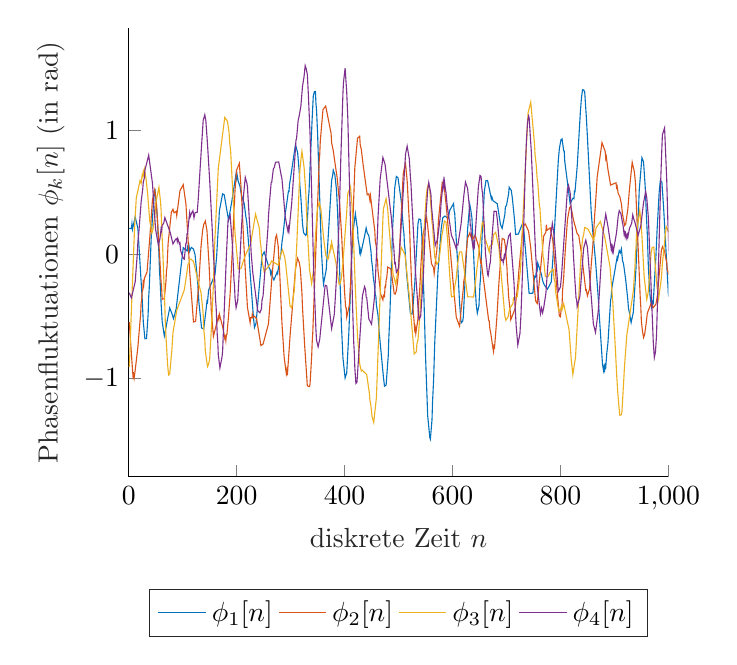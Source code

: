 % This file was created by matlab2tikz.
%
%The latest updates can be retrieved from
%  http://www.mathworks.com/matlabcentral/fileexchange/22022-matlab2tikz-matlab2tikz
%where you can also make suggestions and rate matlab2tikz.
%
\definecolor{mycolor1}{rgb}{0.0,0.447,0.741}%
\definecolor{mycolor2}{rgb}{0.85,0.325,0.098}%
\definecolor{mycolor3}{rgb}{0.929,0.694,0.125}%
\definecolor{mycolor4}{rgb}{0.494,0.184,0.556}%
\definecolor{mycolor5}{rgb}{0.466,0.674,0.188}%
%
\begin{tikzpicture}

\begin{axis}[%
xmin=0,
xmax=1000,
xlabel style={font=\color{white!15!black}},
xlabel={diskrete Zeit $n$},
ylabel style={font=\color{white!15!black}},
ylabel={$\text{Phasenfluktuationen }\phi_k[n]$ (in rad)},
axis background/.style={fill=white},
axis x line*=bottom,
axis y line*=left,
legend style={at={(0.5,-0.25)}, anchor=north, legend columns=5, legend cell align=left, align=left, draw=white!15!black}
]
\addplot [color=mycolor1]
  table[row sep=crcr]{%
1	0.209\\
5	0.207\\
6	0.246\\
7	0.202\\
12	0.302\\
17	0.209\\
25	-0.362\\
27	-0.543\\
30	-0.68\\
33	-0.678\\
36	-0.483\\
37	-0.348\\
38	-0.276\\
42	0.165\\
47	0.473\\
49	0.507\\
51	0.41\\
53	0.301\\
56	0.004\\
57	-0.129\\
58	-0.197\\
60	-0.391\\
62	-0.541\\
66	-0.658\\
68	-0.617\\
72	-0.519\\
76	-0.432\\
80	-0.476\\
83	-0.518\\
88	-0.438\\
101	0.053\\
108	0.028\\
109	0.058\\
111	0.022\\
112	0.059\\
113	0.025\\
116	0.056\\
120	0.042\\
123	-0.003\\
128	-0.235\\
130	-0.383\\
135	-0.593\\
139	-0.601\\
143	-0.458\\
145	-0.379\\
146	-0.387\\
148	-0.289\\
160	-0.16\\
163	-0.013\\
166	0.216\\
167	0.256\\
168	0.35\\
174	0.487\\
177	0.479\\
185	0.275\\
191	0.425\\
199	0.65\\
200	0.611\\
201	0.637\\
203	0.587\\
206	0.551\\
209	0.476\\
214	0.409\\
217	0.305\\
219	0.253\\
223	0.042\\
224	-0.088\\
231	-0.501\\
233	-0.59\\
236	-0.554\\
247	-0.015\\
251	0.019\\
260	-0.108\\
262	-0.123\\
263	-0.156\\
264	-0.138\\
266	-0.176\\
269	-0.207\\
275	-0.144\\
276	-0.156\\
279	-0.061\\
282	0.003\\
284	0.097\\
286	0.156\\
290	0.322\\
296	0.509\\
297	0.507\\
298	0.564\\
300	0.617\\
309	0.884\\
313	0.819\\
316	0.666\\
317	0.564\\
319	0.459\\
322	0.248\\
324	0.174\\
328	0.152\\
329	0.158\\
332	0.343\\
333	0.455\\
334	0.497\\
340	1.098\\
342	1.273\\
344	1.31\\
346	1.311\\
347	1.212\\
348	1.167\\
350	0.974\\
357	0.036\\
360	-0.187\\
361	-0.239\\
366	-0.123\\
376	0.595\\
378	0.637\\
379	0.678\\
382	0.641\\
385	0.521\\
387	0.343\\
393	-0.394\\
394	-0.552\\
397	-0.834\\
401	-0.996\\
404	-0.955\\
408	-0.625\\
413	-0.047\\
414	0.031\\
415	0.161\\
420	0.327\\
423	0.229\\
424	0.212\\
425	0.123\\
427	0.073\\
428	0.02\\
429	0.039\\
430	0.005\\
437	0.145\\
440	0.212\\
442	0.172\\
445	0.15\\
449	0.022\\
450	-0.047\\
452	-0.114\\
453	-0.178\\
455	-0.24\\
457	-0.329\\
458	-0.337\\
459	-0.408\\
462	-0.492\\
464	-0.621\\
467	-0.758\\
472	-0.989\\
474	-1.062\\
477	-1.053\\
481	-0.814\\
482	-0.679\\
484	-0.481\\
489	0.208\\
493	0.536\\
496	0.627\\
499	0.616\\
505	0.429\\
509	0.203\\
510	0.169\\
511	0.076\\
512	0.042\\
515	-0.157\\
522	-0.477\\
525	-0.481\\
527	-0.411\\
530	-0.241\\
536	0.246\\
538	0.285\\
541	0.28\\
543	0.168\\
544	0.013\\
547	-0.341\\
550	-0.814\\
554	-1.299\\
558	-1.478\\
559	-1.489\\
562	-1.334\\
563	-1.192\\
565	-1.009\\
567	-0.723\\
573	-0.146\\
579	0.203\\
582	0.295\\
586	0.308\\
592	0.289\\
595	0.355\\
602	0.409\\
603	0.348\\
604	0.337\\
609	-0.031\\
613	-0.385\\
616	-0.553\\
619	-0.538\\
620	-0.505\\
628	0.202\\
632	0.402\\
634	0.354\\
636	0.293\\
639	0.012\\
641	-0.181\\
644	-0.406\\
646	-0.474\\
649	-0.415\\
651	-0.236\\
652	-0.192\\
655	0.169\\
659	0.507\\
662	0.593\\
665	0.595\\
672	0.447\\
673	0.461\\
675	0.432\\
683	0.407\\
689	0.238\\
692	0.209\\
697	0.32\\
698	0.382\\
700	0.393\\
704	0.488\\
705	0.54\\
709	0.514\\
711	0.449\\
715	0.274\\
717	0.16\\
722	0.163\\
730	0.251\\
732	0.203\\
742	-0.315\\
749	-0.313\\
752	-0.177\\
754	-0.185\\
756	-0.111\\
757	-0.125\\
758	-0.07\\
765	-0.166\\
767	-0.212\\
770	-0.246\\
776	-0.281\\
783	-0.223\\
786	-0.036\\
791	0.359\\
796	0.752\\
798	0.851\\
801	0.923\\
803	0.929\\
806	0.835\\
807	0.832\\
808	0.75\\
818	0.408\\
823	0.451\\
825	0.447\\
826	0.508\\
827	0.505\\
831	0.703\\
837	1.15\\
839	1.262\\
841	1.326\\
843	1.324\\
845	1.306\\
848	1.105\\
850	0.946\\
857	0.344\\
860	0.18\\
865	-0.051\\
870	-0.343\\
872	-0.491\\
878	-0.888\\
880	-0.937\\
881	-0.906\\
882	-0.93\\
883	-0.893\\
884	-0.907\\
886	-0.793\\
888	-0.716\\
893	-0.367\\
894	-0.351\\
895	-0.279\\
905	-0.025\\
906	-0.04\\
909	0.03\\
911	0.012\\
913	0.044\\
915	-0.049\\
917	-0.078\\
921	-0.207\\
925	-0.372\\
926	-0.433\\
928	-0.473\\
931	-0.55\\
935	-0.468\\
940	-0.113\\
945	0.395\\
946	0.515\\
951	0.778\\
954	0.744\\
957	0.552\\
960	0.251\\
961	0.163\\
963	-0.106\\
966	-0.33\\
969	-0.433\\
970	-0.429\\
971	-0.381\\
972	-0.39\\
977	-0.012\\
979	0.184\\
983	0.502\\
985	0.59\\
988	0.583\\
991	0.39\\
995	0.082\\
1000	-0.318\\
1001	-0.342\\
};
\addlegendentry{$\phi_1[n]$}

\addplot [color=mycolor2]
  table[row sep=crcr]{%
1	-0.547\\
7	-0.928\\
8	-0.984\\
9	-0.969\\
10	-0.999\\
12	-0.934\\
17	-0.747\\
21	-0.536\\
22	-0.494\\
23	-0.392\\
24	-0.368\\
25	-0.3\\
26	-0.287\\
27	-0.206\\
28	-0.24\\
29	-0.194\\
34	-0.142\\
39	0.13\\
44	0.438\\
48	0.518\\
51	0.435\\
58	-0.063\\
60	-0.227\\
61	-0.264\\
62	-0.363\\
66	-0.355\\
69	-0.221\\
70	-0.13\\
71	-0.103\\
73	0.087\\
79	0.339\\
82	0.363\\
84	0.334\\
88	0.346\\
89	0.312\\
95	0.513\\
101	0.561\\
106	0.406\\
110	0.12\\
113	-0.138\\
120	-0.545\\
124	-0.538\\
128	-0.331\\
130	-0.224\\
134	0.063\\
137	0.194\\
139	0.241\\
142	0.268\\
145	0.191\\
149	-0.09\\
151	-0.28\\
152	-0.345\\
153	-0.455\\
157	-0.66\\
166	-0.505\\
167	-0.524\\
168	-0.482\\
175	-0.6\\
178	-0.677\\
179	-0.665\\
180	-0.696\\
181	-0.648\\
182	-0.645\\
185	-0.497\\
188	-0.314\\
193	0.12\\
195	0.362\\
196	0.414\\
197	0.515\\
200	0.679\\
205	0.733\\
208	0.549\\
210	0.393\\
213	0.104\\
220	-0.427\\
225	-0.551\\
226	-0.511\\
228	-0.512\\
229	-0.482\\
230	-0.51\\
233	-0.499\\
237	-0.519\\
245	-0.735\\
249	-0.723\\
259	-0.559\\
265	-0.205\\
272	0.132\\
274	0.155\\
277	0.067\\
278	-0.032\\
279	-0.074\\
284	-0.556\\
288	-0.826\\
292	-0.96\\
293	-0.935\\
294	-0.975\\
299	-0.657\\
302	-0.496\\
309	-0.119\\
313	-0.032\\
316	-0.065\\
318	-0.115\\
321	-0.313\\
322	-0.424\\
324	-0.577\\
326	-0.73\\
331	-1.06\\
335	-1.065\\
336	-1.046\\
339	-0.825\\
340	-0.711\\
341	-0.64\\
353	0.752\\
354	0.806\\
355	0.91\\
360	1.166\\
365	1.194\\
375	0.974\\
376	0.898\\
379	0.837\\
383	0.712\\
386	0.628\\
391	0.401\\
395	0.122\\
396	0.012\\
397	-0.044\\
400	-0.305\\
402	-0.426\\
403	-0.431\\
404	-0.506\\
409	-0.406\\
411	-0.242\\
416	0.338\\
419	0.697\\
424	0.935\\
428	0.951\\
429	0.882\\
431	0.846\\
434	0.734\\
442	0.479\\
445	0.487\\
447	0.434\\
448	0.47\\
456	0.19\\
457	0.105\\
459	0.058\\
460	-0.029\\
461	-0.046\\
462	-0.134\\
467	-0.323\\
471	-0.367\\
472	-0.33\\
474	-0.34\\
475	-0.26\\
476	-0.263\\
477	-0.207\\
478	-0.194\\
480	-0.103\\
486	-0.118\\
492	-0.317\\
494	-0.32\\
496	-0.291\\
498	-0.228\\
500	-0.144\\
501	-0.031\\
503	0.142\\
505	0.318\\
508	0.593\\
509	0.66\\
513	0.729\\
516	0.592\\
520	0.256\\
521	0.152\\
522	-0.011\\
523	-0.094\\
524	-0.221\\
525	-0.28\\
526	-0.39\\
528	-0.496\\
530	-0.609\\
531	-0.591\\
532	-0.637\\
536	-0.52\\
537	-0.406\\
539	-0.304\\
542	-0.049\\
545	0.15\\
552	0.298\\
554	0.23\\
561	-0.074\\
565	-0.108\\
566	-0.154\\
570	0.004\\
571	0.032\\
574	0.277\\
581	0.579\\
584	0.567\\
585	0.552\\
586	0.486\\
588	0.408\\
607	-0.507\\
613	-0.578\\
620	-0.277\\
621	-0.213\\
622	-0.194\\
625	-0.007\\
628	0.13\\
632	0.173\\
634	0.143\\
636	0.153\\
637	0.119\\
642	0.154\\
646	0.098\\
649	0.052\\
652	-0.06\\
653	-0.05\\
667	-0.532\\
668	-0.536\\
669	-0.591\\
671	-0.638\\
675	-0.758\\
676	-0.783\\
677	-0.737\\
678	-0.746\\
682	-0.524\\
686	-0.232\\
692	0.128\\
696	0.12\\
698	0.065\\
700	-0.055\\
701	-0.112\\
702	-0.218\\
703	-0.257\\
704	-0.34\\
707	-0.461\\
708	-0.527\\
716	-0.437\\
721	-0.241\\
723	-0.131\\
729	0.147\\
732	0.231\\
735	0.244\\
741	0.186\\
745	0.05\\
754	-0.375\\
757	-0.396\\
769	0.147\\
773	0.178\\
774	0.239\\
775	0.193\\
781	0.213\\
786	0.108\\
789	-0.048\\
791	-0.155\\
798	-0.496\\
800	-0.503\\
802	-0.414\\
803	-0.411\\
804	-0.292\\
806	-0.188\\
809	0.034\\
813	0.278\\
817	0.375\\
819	0.385\\
821	0.352\\
824	0.281\\
831	0.167\\
834	0.151\\
836	0.092\\
839	0.009\\
847	-0.291\\
848	-0.287\\
850	-0.334\\
854	-0.277\\
857	-0.09\\
860	0.07\\
864	0.349\\
867	0.539\\
868	0.62\\
877	0.899\\
883	0.828\\
884	0.77\\
885	0.787\\
888	0.684\\
893	0.558\\
903	0.576\\
904	0.539\\
905	0.549\\
907	0.491\\
910	0.465\\
913	0.406\\
915	0.324\\
919	0.232\\
921	0.244\\
925	0.368\\
928	0.529\\
933	0.741\\
937	0.664\\
939	0.577\\
948	-0.361\\
949	-0.426\\
950	-0.539\\
952	-0.617\\
954	-0.67\\
956	-0.647\\
959	-0.551\\
961	-0.475\\
968	-0.395\\
972	-0.429\\
977	-0.401\\
980	-0.324\\
982	-0.216\\
987	0.029\\
989	0.061\\
993	0.028\\
995	-0.026\\
997	-0.067\\
998	-0.124\\
1001	-0.166\\
};
\addlegendentry{$\phi_2[n]$}

\addplot [color=mycolor3]
  table[row sep=crcr]{%
1	-0.908\\
2	-0.815\\
4	-0.56\\
11	0.232\\
13	0.376\\
14	0.453\\
21	0.593\\
23	0.571\\
25	0.64\\
26	0.629\\
27	0.663\\
28	0.646\\
29	0.685\\
32	0.613\\
35	0.489\\
39	0.269\\
43	0.172\\
45	0.203\\
49	0.332\\
50	0.408\\
56	0.54\\
59	0.42\\
60	0.358\\
61	0.219\\
63	0.044\\
67	-0.429\\
68	-0.574\\
72	-0.889\\
74	-0.971\\
76	-0.962\\
80	-0.769\\
82	-0.632\\
89	-0.451\\
103	-0.287\\
106	-0.201\\
110	-0.078\\
112	-0.075\\
113	-0.039\\
115	-0.038\\
120	-0.057\\
127	-0.187\\
129	-0.226\\
134	-0.31\\
138	-0.479\\
139	-0.597\\
141	-0.686\\
142	-0.781\\
146	-0.904\\
148	-0.886\\
150	-0.845\\
154	-0.535\\
156	-0.334\\
157	-0.24\\
159	0.053\\
166	0.694\\
178	1.103\\
183	1.072\\
185	1.01\\
186	0.98\\
187	0.906\\
189	0.824\\
195	0.319\\
197	0.17\\
203	-0.118\\
208	-0.115\\
214	-0.033\\
216	-0.01\\
220	0.029\\
226	0.084\\
228	0.139\\
235	0.324\\
242	0.211\\
244	0.091\\
245	0.066\\
247	-0.053\\
251	-0.142\\
262	-0.08\\
265	-0.054\\
277	-0.086\\
281	-0.014\\
283	0.016\\
285	0.036\\
289	-0.022\\
291	-0.08\\
299	-0.419\\
302	-0.43\\
307	-0.283\\
311	0.036\\
314	0.342\\
317	0.662\\
319	0.76\\
321	0.83\\
325	0.699\\
328	0.505\\
330	0.295\\
332	0.126\\
335	-0.121\\
339	-0.235\\
342	-0.141\\
348	0.274\\
350	0.372\\
353	0.417\\
356	0.368\\
361	0.14\\
365	-0.006\\
369	-0.04\\
370	-0.035\\
372	0.025\\
373	0.019\\
374	0.062\\
375	0.051\\
376	0.096\\
378	0.054\\
384	-0.067\\
389	-0.219\\
390	-0.242\\
392	-0.232\\
394	-0.195\\
397	-0.066\\
404	0.344\\
406	0.489\\
411	0.544\\
414	0.382\\
415	0.257\\
416	0.195\\
420	-0.275\\
424	-0.658\\
428	-0.882\\
431	-0.94\\
433	-0.933\\
436	-0.948\\
441	-0.968\\
446	-1.12\\
447	-1.18\\
448	-1.19\\
451	-1.308\\
454	-1.354\\
459	-1.155\\
471	0.282\\
472	0.366\\
477	0.448\\
480	0.361\\
482	0.238\\
490	-0.166\\
492	-0.192\\
495	-0.244\\
505	0.057\\
512	-0.003\\
520	-0.34\\
529	-0.802\\
533	-0.785\\
534	-0.722\\
536	-0.69\\
538	-0.586\\
541	-0.383\\
544	-0.128\\
548	0.236\\
551	0.449\\
553	0.53\\
555	0.56\\
558	0.512\\
561	0.325\\
562	0.253\\
563	0.238\\
565	0.094\\
567	-0.02\\
571	-0.08\\
575	-0.053\\
578	0.066\\
580	0.143\\
585	0.268\\
588	0.259\\
591	0.112\\
595	-0.177\\
598	-0.343\\
603	-0.337\\
604	-0.264\\
607	-0.192\\
609	-0.09\\
613	0.02\\
617	0.019\\
622	-0.136\\
628	-0.342\\
639	-0.344\\
642	-0.25\\
644	-0.167\\
655	0.25\\
657	0.263\\
660	0.132\\
662	0.108\\
668	0.02\\
669	0.063\\
674	0.081\\
676	0.158\\
680	0.177\\
686	0.054\\
697	-0.498\\
699	-0.531\\
703	-0.503\\
706	-0.437\\
712	-0.397\\
713	-0.351\\
720	-0.341\\
726	-0.123\\
730	0.254\\
740	1.139\\
745	1.225\\
752	0.886\\
753	0.801\\
755	0.726\\
757	0.602\\
758	0.583\\
761	0.39\\
762	0.376\\
764	0.235\\
768	-0.025\\
769	-0.039\\
771	-0.134\\
772	-0.176\\
776	-0.179\\
778	-0.173\\
780	-0.149\\
786	-0.12\\
787	-0.125\\
788	-0.192\\
790	-0.223\\
791	-0.3\\
797	-0.457\\
801	-0.44\\
802	-0.421\\
803	-0.446\\
806	-0.398\\
816	-0.608\\
820	-0.847\\
823	-0.968\\
828	-0.827\\
838	-0.019\\
841	0.125\\
843	0.157\\
845	0.217\\
851	0.203\\
862	0.112\\
863	0.162\\
864	0.154\\
866	0.213\\
874	0.264\\
882	0.142\\
892	-0.104\\
897	-0.386\\
902	-0.775\\
904	-0.955\\
906	-1.098\\
908	-1.205\\
910	-1.297\\
913	-1.291\\
914	-1.267\\
919	-0.885\\
923	-0.651\\
935	-0.298\\
938	-0.111\\
939	-0.003\\
940	0.052\\
941	0.167\\
947	0.355\\
949	0.276\\
951	0.153\\
955	-0.17\\
959	-0.328\\
960	-0.363\\
963	-0.297\\
968	0.009\\
970	0.055\\
973	0.058\\
979	-0.262\\
981	-0.321\\
982	-0.357\\
987	-0.194\\
989	-0.072\\
996	0.223\\
1001	0.179\\
};
\addlegendentry{$\phi_3[n]$}

\addplot [color=mycolor4]
  table[row sep=crcr]{%
1	-0.31\\
5	-0.351\\
12	-0.222\\
16	0.009\\
17	0.099\\
19	0.189\\
23	0.421\\
26	0.526\\
27	0.58\\
29	0.615\\
30	0.676\\
37	0.799\\
44	0.573\\
47	0.373\\
50	0.195\\
55	0.075\\
58	0.13\\
60	0.205\\
61	0.19\\
62	0.231\\
65	0.253\\
67	0.296\\
77	0.175\\
82	0.084\\
87	0.121\\
89	0.126\\
90	0.103\\
91	0.127\\
94	0.084\\
95	0.091\\
96	0.033\\
101	-0.033\\
103	-0.039\\
106	0.09\\
107	0.09\\
108	0.165\\
109	0.167\\
112	0.297\\
113	0.335\\
114	0.303\\
117	0.336\\
119	0.351\\
121	0.294\\
123	0.335\\
127	0.339\\
129	0.453\\
133	0.739\\
138	1.078\\
141	1.124\\
143	1.073\\
146	0.888\\
150	0.598\\
155	0.181\\
157	-0.005\\
158	-0.066\\
160	-0.271\\
161	-0.37\\
162	-0.426\\
164	-0.643\\
165	-0.703\\
166	-0.808\\
168	-0.881\\
169	-0.915\\
173	-0.824\\
174	-0.783\\
181	-0.015\\
184	0.27\\
188	0.313\\
192	0.085\\
195	-0.204\\
196	-0.246\\
197	-0.35\\
199	-0.43\\
202	-0.371\\
206	-0.05\\
209	0.216\\
213	0.486\\
216	0.62\\
219	0.574\\
220	0.542\\
222	0.395\\
224	0.244\\
227	0.006\\
230	-0.15\\
239	-0.454\\
243	-0.471\\
246	-0.44\\
247	-0.37\\
249	-0.334\\
258	0.21\\
259	0.308\\
261	0.425\\
264	0.579\\
265	0.579\\
268	0.687\\
270	0.703\\
272	0.741\\
278	0.744\\
282	0.649\\
284	0.607\\
290	0.305\\
294	0.206\\
295	0.187\\
296	0.215\\
297	0.188\\
302	0.409\\
307	0.722\\
310	0.92\\
311	0.931\\
314	1.078\\
316	1.117\\
319	1.192\\
322	1.351\\
325	1.434\\
327	1.52\\
329	1.494\\
331	1.448\\
333	1.278\\
336	0.97\\
339	0.502\\
343	-0.176\\
347	-0.613\\
348	-0.691\\
351	-0.745\\
354	-0.683\\
364	-0.249\\
367	-0.256\\
376	-0.598\\
381	-0.483\\
385	-0.193\\
388	0.075\\
390	0.293\\
393	0.766\\
397	1.3\\
398	1.384\\
401	1.5\\
404	1.305\\
406	1.098\\
415	-0.437\\
417	-0.713\\
418	-0.79\\
419	-0.914\\
421	-1.04\\
423	-1.03\\
430	-0.557\\
433	-0.337\\
437	-0.26\\
439	-0.285\\
440	-0.344\\
441	-0.347\\
445	-0.521\\
450	-0.563\\
455	-0.365\\
456	-0.301\\
458	-0.112\\
461	0.172\\
462	0.299\\
466	0.607\\
471	0.779\\
475	0.726\\
487	0.284\\
488	0.216\\
489	0.196\\
490	0.091\\
491	0.07\\
493	-0.073\\
494	-0.069\\
496	-0.145\\
500	-0.113\\
513	0.807\\
516	0.871\\
520	0.767\\
522	0.621\\
523	0.572\\
525	0.394\\
529	0.073\\
531	-0.114\\
537	-0.485\\
538	-0.526\\
541	-0.5\\
545	-0.242\\
546	-0.174\\
550	0.262\\
554	0.518\\
556	0.579\\
560	0.484\\
561	0.391\\
568	0.071\\
570	0.097\\
572	0.116\\
577	0.288\\
579	0.423\\
583	0.588\\
584	0.547\\
585	0.59\\
587	0.52\\
588	0.497\\
590	0.397\\
598	0.154\\
601	0.122\\
603	0.098\\
607	0.045\\
608	0.08\\
610	0.075\\
616	0.248\\
621	0.473\\
624	0.582\\
628	0.531\\
631	0.393\\
633	0.228\\
634	0.226\\
635	0.146\\
638	0.056\\
639	0.081\\
640	0.038\\
642	0.154\\
648	0.545\\
651	0.635\\
653	0.627\\
654	0.548\\
656	0.475\\
658	0.287\\
659	0.224\\
661	0.013\\
665	-0.162\\
666	-0.173\\
669	-0.084\\
670	-0.067\\
673	0.124\\
677	0.347\\
681	0.346\\
683	0.282\\
689	-0.019\\
691	-0.048\\
693	-0.043\\
694	-0.066\\
696	-0.009\\
697	-0.026\\
704	0.147\\
707	0.166\\
714	-0.231\\
716	-0.421\\
718	-0.576\\
721	-0.731\\
725	-0.637\\
727	-0.477\\
730	-0.108\\
732	0.235\\
735	0.693\\
737	0.915\\
739	1.061\\
741	1.114\\
742	1.102\\
746	0.831\\
754	0.007\\
755	-0.058\\
757	-0.26\\
763	-0.479\\
765	-0.433\\
767	-0.471\\
769	-0.43\\
773	-0.317\\
779	0.06\\
785	0.248\\
788	0.164\\
796	-0.299\\
800	-0.263\\
802	-0.174\\
813	0.524\\
815	0.556\\
818	0.497\\
821	0.298\\
824	-0.0\\
827	-0.221\\
829	-0.355\\
830	-0.362\\
831	-0.421\\
836	-0.34\\
843	0.049\\
847	0.114\\
850	0.056\\
861	-0.559\\
865	-0.629\\
870	-0.463\\
879	0.179\\
884	0.323\\
888	0.227\\
893	0.081\\
894	0.046\\
895	0.066\\
896	0.027\\
897	0.054\\
898	0.022\\
904	0.176\\
907	0.306\\
909	0.351\\
912	0.328\\
914	0.279\\
916	0.233\\
918	0.162\\
919	0.176\\
920	0.143\\
921	0.167\\
923	0.128\\
924	0.157\\
925	0.14\\
928	0.209\\
932	0.25\\
934	0.318\\
936	0.283\\
938	0.258\\
944	0.153\\
949	0.231\\
954	0.415\\
958	0.505\\
960	0.455\\
963	0.292\\
967	-0.149\\
972	-0.702\\
974	-0.832\\
976	-0.79\\
978	-0.659\\
980	-0.365\\
986	0.617\\
988	0.86\\
989	0.964\\
993	1.018\\
997	0.599\\
999	0.275\\
1000	0.168\\
1001	-0.002\\
};
\addlegendentry{$\phi_4[n]$}

\end{axis}
\end{tikzpicture}%